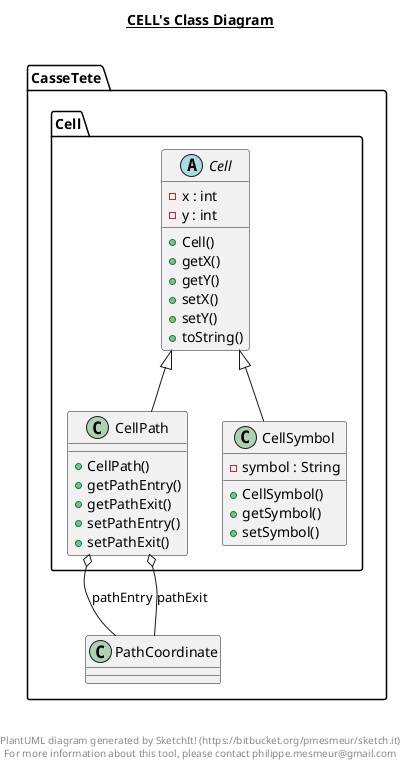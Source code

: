 @startuml

title __CELL's Class Diagram__\n

  namespace CasseTete {
    namespace Cell {
      abstract class CasseTete.Cell.Cell {
          - x : int
          - y : int
          + Cell()
          + getX()
          + getY()
          + setX()
          + setY()
          + toString()
      }
    }
  }
  

  namespace CasseTete {
    namespace Cell {
      class CasseTete.Cell.CellPath {
          + CellPath()
          + getPathEntry()
          + getPathExit()
          + setPathEntry()
          + setPathExit()
      }
    }
  }
  

  namespace CasseTete {
    namespace Cell {
      class CasseTete.Cell.CellSymbol {
          - symbol : String
          + CellSymbol()
          + getSymbol()
          + setSymbol()
      }
    }
  }
  

  CasseTete.Cell.CellPath -up-|> CasseTete.Cell.Cell
  CasseTete.Cell.CellPath o-- CasseTete.PathCoordinate : pathEntry
  CasseTete.Cell.CellPath o-- CasseTete.PathCoordinate : pathExit
  CasseTete.Cell.CellSymbol -up-|> CasseTete.Cell.Cell


right footer


PlantUML diagram generated by SketchIt! (https://bitbucket.org/pmesmeur/sketch.it)
For more information about this tool, please contact philippe.mesmeur@gmail.com
endfooter

@enduml
